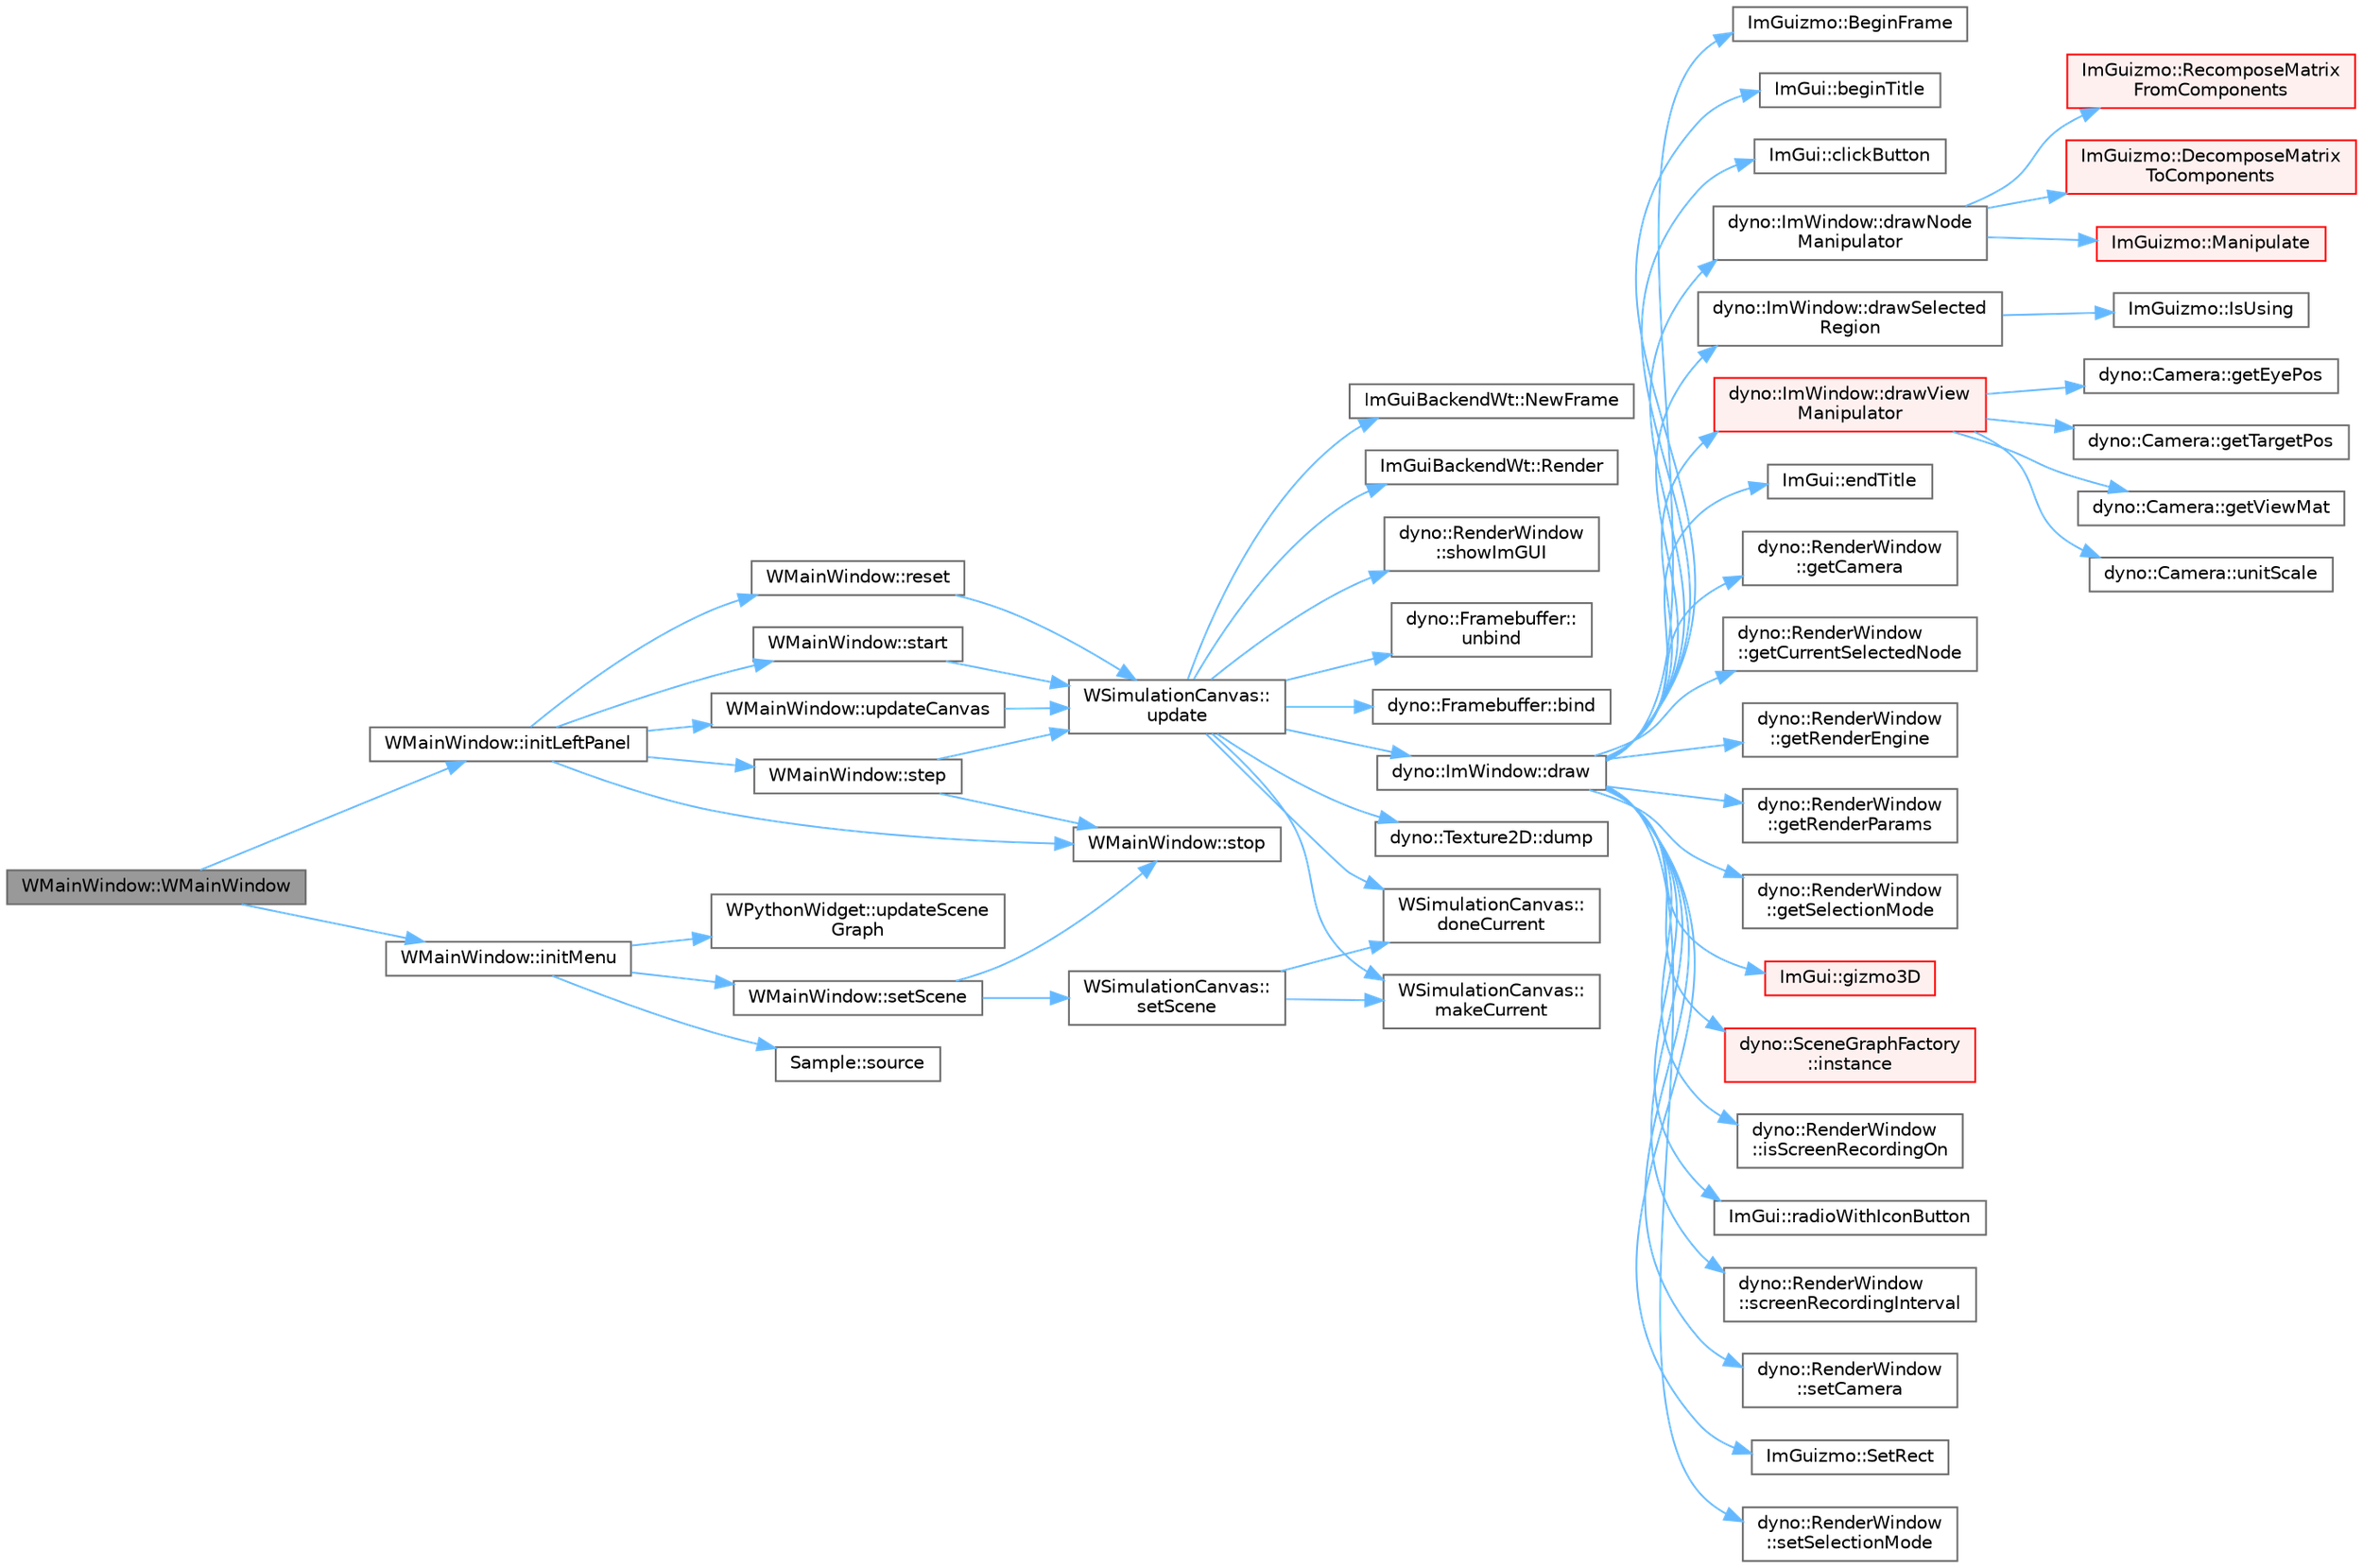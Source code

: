 digraph "WMainWindow::WMainWindow"
{
 // LATEX_PDF_SIZE
  bgcolor="transparent";
  edge [fontname=Helvetica,fontsize=10,labelfontname=Helvetica,labelfontsize=10];
  node [fontname=Helvetica,fontsize=10,shape=box,height=0.2,width=0.4];
  rankdir="LR";
  Node1 [id="Node000001",label="WMainWindow::WMainWindow",height=0.2,width=0.4,color="gray40", fillcolor="grey60", style="filled", fontcolor="black",tooltip=" "];
  Node1 -> Node2 [id="edge1_Node000001_Node000002",color="steelblue1",style="solid",tooltip=" "];
  Node2 [id="Node000002",label="WMainWindow::initLeftPanel",height=0.2,width=0.4,color="grey40", fillcolor="white", style="filled",URL="$class_w_main_window.html#ab9eac61256921bae2858f7ce9ad73a4f",tooltip=" "];
  Node2 -> Node3 [id="edge2_Node000002_Node000003",color="steelblue1",style="solid",tooltip=" "];
  Node3 [id="Node000003",label="WMainWindow::reset",height=0.2,width=0.4,color="grey40", fillcolor="white", style="filled",URL="$class_w_main_window.html#afb94556b68df6a356fd6998665c82bbc",tooltip=" "];
  Node3 -> Node4 [id="edge3_Node000003_Node000004",color="steelblue1",style="solid",tooltip=" "];
  Node4 [id="Node000004",label="WSimulationCanvas::\lupdate",height=0.2,width=0.4,color="grey40", fillcolor="white", style="filled",URL="$class_w_simulation_canvas.html#af330bd93a0dc5ced223cf07561b2374d",tooltip=" "];
  Node4 -> Node5 [id="edge4_Node000004_Node000005",color="steelblue1",style="solid",tooltip=" "];
  Node5 [id="Node000005",label="dyno::Framebuffer::bind",height=0.2,width=0.4,color="grey40", fillcolor="white", style="filled",URL="$classdyno_1_1_framebuffer.html#a8a33e123f1b48f2184b34063340ed269",tooltip=" "];
  Node4 -> Node6 [id="edge5_Node000004_Node000006",color="steelblue1",style="solid",tooltip=" "];
  Node6 [id="Node000006",label="WSimulationCanvas::\ldoneCurrent",height=0.2,width=0.4,color="grey40", fillcolor="white", style="filled",URL="$class_w_simulation_canvas.html#a093d044a20107c8e7d78417914fdef49",tooltip=" "];
  Node4 -> Node7 [id="edge6_Node000004_Node000007",color="steelblue1",style="solid",tooltip=" "];
  Node7 [id="Node000007",label="dyno::ImWindow::draw",height=0.2,width=0.4,color="grey40", fillcolor="white", style="filled",URL="$classdyno_1_1_im_window.html#a5075b54a2c06c5ca3ba633b3388cd836",tooltip=" "];
  Node7 -> Node8 [id="edge7_Node000007_Node000008",color="steelblue1",style="solid",tooltip=" "];
  Node8 [id="Node000008",label="ImGuizmo::BeginFrame",height=0.2,width=0.4,color="grey40", fillcolor="white", style="filled",URL="$namespace_im_guizmo.html#ac1b7d4b10f60001f23e82106e435ec7e",tooltip=" "];
  Node7 -> Node9 [id="edge8_Node000007_Node000009",color="steelblue1",style="solid",tooltip=" "];
  Node9 [id="Node000009",label="ImGui::beginTitle",height=0.2,width=0.4,color="grey40", fillcolor="white", style="filled",URL="$namespace_im_gui.html#a7287596499e78278f1229c1e2c82a67e",tooltip=" "];
  Node7 -> Node10 [id="edge9_Node000007_Node000010",color="steelblue1",style="solid",tooltip=" "];
  Node10 [id="Node000010",label="ImGui::clickButton",height=0.2,width=0.4,color="grey40", fillcolor="white", style="filled",URL="$namespace_im_gui.html#a2848670112c6c4cc23649b929cd0710c",tooltip=" "];
  Node7 -> Node11 [id="edge10_Node000007_Node000011",color="steelblue1",style="solid",tooltip=" "];
  Node11 [id="Node000011",label="dyno::ImWindow::drawNode\lManipulator",height=0.2,width=0.4,color="grey40", fillcolor="white", style="filled",URL="$classdyno_1_1_im_window.html#a5b2a03ba29b741b490e0753b065dbf26",tooltip=" "];
  Node11 -> Node12 [id="edge11_Node000011_Node000012",color="steelblue1",style="solid",tooltip=" "];
  Node12 [id="Node000012",label="ImGuizmo::DecomposeMatrix\lToComponents",height=0.2,width=0.4,color="red", fillcolor="#FFF0F0", style="filled",URL="$namespace_im_guizmo.html#ac1df64320a50430712330cc46532b63d",tooltip=" "];
  Node11 -> Node15 [id="edge12_Node000011_Node000015",color="steelblue1",style="solid",tooltip=" "];
  Node15 [id="Node000015",label="ImGuizmo::Manipulate",height=0.2,width=0.4,color="red", fillcolor="#FFF0F0", style="filled",URL="$namespace_im_guizmo.html#a35055a3a0899598ad1ef1785d0539175",tooltip=" "];
  Node11 -> Node68 [id="edge13_Node000011_Node000068",color="steelblue1",style="solid",tooltip=" "];
  Node68 [id="Node000068",label="ImGuizmo::RecomposeMatrix\lFromComponents",height=0.2,width=0.4,color="red", fillcolor="#FFF0F0", style="filled",URL="$namespace_im_guizmo.html#ac351a2297e059fc4f328cfae81fab40e",tooltip=" "];
  Node7 -> Node69 [id="edge14_Node000007_Node000069",color="steelblue1",style="solid",tooltip=" "];
  Node69 [id="Node000069",label="dyno::ImWindow::drawSelected\lRegion",height=0.2,width=0.4,color="grey40", fillcolor="white", style="filled",URL="$classdyno_1_1_im_window.html#a77757b108158cb8c79ea4e1e89cac38c",tooltip=" "];
  Node69 -> Node70 [id="edge15_Node000069_Node000070",color="steelblue1",style="solid",tooltip=" "];
  Node70 [id="Node000070",label="ImGuizmo::IsUsing",height=0.2,width=0.4,color="grey40", fillcolor="white", style="filled",URL="$namespace_im_guizmo.html#a6b0a6adccca17028e6d3eb9cd8cbc3ae",tooltip=" "];
  Node7 -> Node71 [id="edge16_Node000007_Node000071",color="steelblue1",style="solid",tooltip=" "];
  Node71 [id="Node000071",label="dyno::ImWindow::drawView\lManipulator",height=0.2,width=0.4,color="red", fillcolor="#FFF0F0", style="filled",URL="$classdyno_1_1_im_window.html#a3dfef0ee020cf48269264cbab54e6364",tooltip=" "];
  Node71 -> Node72 [id="edge17_Node000071_Node000072",color="steelblue1",style="solid",tooltip=" "];
  Node72 [id="Node000072",label="dyno::Camera::getEyePos",height=0.2,width=0.4,color="grey40", fillcolor="white", style="filled",URL="$classdyno_1_1_camera.html#aff778aab7397bfe1db30bbc40faa2b31",tooltip=" "];
  Node71 -> Node73 [id="edge18_Node000071_Node000073",color="steelblue1",style="solid",tooltip=" "];
  Node73 [id="Node000073",label="dyno::Camera::getTargetPos",height=0.2,width=0.4,color="grey40", fillcolor="white", style="filled",URL="$classdyno_1_1_camera.html#a7d47dafb052f58e590852f81b4732df5",tooltip=" "];
  Node71 -> Node74 [id="edge19_Node000071_Node000074",color="steelblue1",style="solid",tooltip=" "];
  Node74 [id="Node000074",label="dyno::Camera::getViewMat",height=0.2,width=0.4,color="grey40", fillcolor="white", style="filled",URL="$classdyno_1_1_camera.html#ace9efab63c496cb52dbd599883b08f0f",tooltip=" "];
  Node71 -> Node75 [id="edge20_Node000071_Node000075",color="steelblue1",style="solid",tooltip=" "];
  Node75 [id="Node000075",label="dyno::Camera::unitScale",height=0.2,width=0.4,color="grey40", fillcolor="white", style="filled",URL="$classdyno_1_1_camera.html#a2c111061d34aeae461b026173ea2cbbb",tooltip=" "];
  Node7 -> Node84 [id="edge21_Node000007_Node000084",color="steelblue1",style="solid",tooltip=" "];
  Node84 [id="Node000084",label="ImGui::endTitle",height=0.2,width=0.4,color="grey40", fillcolor="white", style="filled",URL="$namespace_im_gui.html#a84e7b214c14a6ef9dae6218fb03cf647",tooltip=" "];
  Node7 -> Node85 [id="edge22_Node000007_Node000085",color="steelblue1",style="solid",tooltip=" "];
  Node85 [id="Node000085",label="dyno::RenderWindow\l::getCamera",height=0.2,width=0.4,color="grey40", fillcolor="white", style="filled",URL="$classdyno_1_1_render_window.html#a1dc3aef8594650078ec0e4cc330571cc",tooltip=" "];
  Node7 -> Node86 [id="edge23_Node000007_Node000086",color="steelblue1",style="solid",tooltip=" "];
  Node86 [id="Node000086",label="dyno::RenderWindow\l::getCurrentSelectedNode",height=0.2,width=0.4,color="grey40", fillcolor="white", style="filled",URL="$classdyno_1_1_render_window.html#adf00c6c502c464e3353cc359537ac46e",tooltip=" "];
  Node7 -> Node87 [id="edge24_Node000007_Node000087",color="steelblue1",style="solid",tooltip=" "];
  Node87 [id="Node000087",label="dyno::RenderWindow\l::getRenderEngine",height=0.2,width=0.4,color="grey40", fillcolor="white", style="filled",URL="$classdyno_1_1_render_window.html#a3975b0b99476e15f0021ed78764315bf",tooltip=" "];
  Node7 -> Node88 [id="edge25_Node000007_Node000088",color="steelblue1",style="solid",tooltip=" "];
  Node88 [id="Node000088",label="dyno::RenderWindow\l::getRenderParams",height=0.2,width=0.4,color="grey40", fillcolor="white", style="filled",URL="$classdyno_1_1_render_window.html#a34924278889f38f9af141a6a992e167a",tooltip=" "];
  Node7 -> Node89 [id="edge26_Node000007_Node000089",color="steelblue1",style="solid",tooltip=" "];
  Node89 [id="Node000089",label="dyno::RenderWindow\l::getSelectionMode",height=0.2,width=0.4,color="grey40", fillcolor="white", style="filled",URL="$classdyno_1_1_render_window.html#a57f1b2c0a9a413e5b5182a2d77176227",tooltip=" "];
  Node7 -> Node90 [id="edge27_Node000007_Node000090",color="steelblue1",style="solid",tooltip=" "];
  Node90 [id="Node000090",label="ImGui::gizmo3D",height=0.2,width=0.4,color="red", fillcolor="#FFF0F0", style="filled",URL="$namespace_im_gui.html#a90c2cd6c4e407679a6fb59114728de1b",tooltip=" "];
  Node7 -> Node119 [id="edge28_Node000007_Node000119",color="steelblue1",style="solid",tooltip=" "];
  Node119 [id="Node000119",label="dyno::SceneGraphFactory\l::instance",height=0.2,width=0.4,color="red", fillcolor="#FFF0F0", style="filled",URL="$classdyno_1_1_scene_graph_factory.html#a734602c4eaa53d89bd0293015383677b",tooltip=" "];
  Node7 -> Node121 [id="edge29_Node000007_Node000121",color="steelblue1",style="solid",tooltip=" "];
  Node121 [id="Node000121",label="dyno::RenderWindow\l::isScreenRecordingOn",height=0.2,width=0.4,color="grey40", fillcolor="white", style="filled",URL="$classdyno_1_1_render_window.html#a985364fef73047cc171bcfc195784613",tooltip=" "];
  Node7 -> Node122 [id="edge30_Node000007_Node000122",color="steelblue1",style="solid",tooltip=" "];
  Node122 [id="Node000122",label="ImGui::radioWithIconButton",height=0.2,width=0.4,color="grey40", fillcolor="white", style="filled",URL="$namespace_im_gui.html#ada1bc9f103503618f2911e456e6d7698",tooltip=" "];
  Node7 -> Node123 [id="edge31_Node000007_Node000123",color="steelblue1",style="solid",tooltip=" "];
  Node123 [id="Node000123",label="dyno::RenderWindow\l::screenRecordingInterval",height=0.2,width=0.4,color="grey40", fillcolor="white", style="filled",URL="$classdyno_1_1_render_window.html#a85aa5372f46ee4d5afbbca8061eaad8d",tooltip=" "];
  Node7 -> Node124 [id="edge32_Node000007_Node000124",color="steelblue1",style="solid",tooltip=" "];
  Node124 [id="Node000124",label="dyno::RenderWindow\l::setCamera",height=0.2,width=0.4,color="grey40", fillcolor="white", style="filled",URL="$classdyno_1_1_render_window.html#a0fbc75659fc81019a64e698dc52623e1",tooltip=" "];
  Node7 -> Node125 [id="edge33_Node000007_Node000125",color="steelblue1",style="solid",tooltip=" "];
  Node125 [id="Node000125",label="ImGuizmo::SetRect",height=0.2,width=0.4,color="grey40", fillcolor="white", style="filled",URL="$namespace_im_guizmo.html#a0f9387ed028da8471a2dae71f0779e79",tooltip=" "];
  Node7 -> Node126 [id="edge34_Node000007_Node000126",color="steelblue1",style="solid",tooltip=" "];
  Node126 [id="Node000126",label="dyno::RenderWindow\l::setSelectionMode",height=0.2,width=0.4,color="grey40", fillcolor="white", style="filled",URL="$classdyno_1_1_render_window.html#af83a5dd81ed51c380e91b86b557da3b8",tooltip=" "];
  Node4 -> Node127 [id="edge35_Node000004_Node000127",color="steelblue1",style="solid",tooltip=" "];
  Node127 [id="Node000127",label="dyno::Texture2D::dump",height=0.2,width=0.4,color="grey40", fillcolor="white", style="filled",URL="$classdyno_1_1_texture2_d.html#a680fd462b40e719b63b30cf97f808582",tooltip=" "];
  Node4 -> Node128 [id="edge36_Node000004_Node000128",color="steelblue1",style="solid",tooltip=" "];
  Node128 [id="Node000128",label="WSimulationCanvas::\lmakeCurrent",height=0.2,width=0.4,color="grey40", fillcolor="white", style="filled",URL="$class_w_simulation_canvas.html#a7fb0546b70b614547ec2a54389e56348",tooltip=" "];
  Node4 -> Node129 [id="edge37_Node000004_Node000129",color="steelblue1",style="solid",tooltip=" "];
  Node129 [id="Node000129",label="ImGuiBackendWt::NewFrame",height=0.2,width=0.4,color="grey40", fillcolor="white", style="filled",URL="$class_im_gui_backend_wt.html#af5493f75cd96c3a530c23a58594a7770",tooltip=" "];
  Node4 -> Node130 [id="edge38_Node000004_Node000130",color="steelblue1",style="solid",tooltip=" "];
  Node130 [id="Node000130",label="ImGuiBackendWt::Render",height=0.2,width=0.4,color="grey40", fillcolor="white", style="filled",URL="$class_im_gui_backend_wt.html#a00832a5ac0d74cc9470d867e711411a3",tooltip=" "];
  Node4 -> Node131 [id="edge39_Node000004_Node000131",color="steelblue1",style="solid",tooltip=" "];
  Node131 [id="Node000131",label="dyno::RenderWindow\l::showImGUI",height=0.2,width=0.4,color="grey40", fillcolor="white", style="filled",URL="$classdyno_1_1_render_window.html#a23234e53446a811d0489fdb44e91cefa",tooltip=" "];
  Node4 -> Node132 [id="edge40_Node000004_Node000132",color="steelblue1",style="solid",tooltip=" "];
  Node132 [id="Node000132",label="dyno::Framebuffer::\lunbind",height=0.2,width=0.4,color="grey40", fillcolor="white", style="filled",URL="$classdyno_1_1_framebuffer.html#ab911f29ea93b3e219c4c076851a42827",tooltip=" "];
  Node2 -> Node133 [id="edge41_Node000002_Node000133",color="steelblue1",style="solid",tooltip=" "];
  Node133 [id="Node000133",label="WMainWindow::start",height=0.2,width=0.4,color="grey40", fillcolor="white", style="filled",URL="$class_w_main_window.html#adafeb33ccab943e1d587c9dc64ddae76",tooltip=" "];
  Node133 -> Node4 [id="edge42_Node000133_Node000004",color="steelblue1",style="solid",tooltip=" "];
  Node2 -> Node134 [id="edge43_Node000002_Node000134",color="steelblue1",style="solid",tooltip=" "];
  Node134 [id="Node000134",label="WMainWindow::step",height=0.2,width=0.4,color="grey40", fillcolor="white", style="filled",URL="$class_w_main_window.html#ae5389adf709fa3230dcf7aa43bf74a01",tooltip=" "];
  Node134 -> Node135 [id="edge44_Node000134_Node000135",color="steelblue1",style="solid",tooltip=" "];
  Node135 [id="Node000135",label="WMainWindow::stop",height=0.2,width=0.4,color="grey40", fillcolor="white", style="filled",URL="$class_w_main_window.html#add2c55f7c6135bbdb771cd64a57ab624",tooltip=" "];
  Node134 -> Node4 [id="edge45_Node000134_Node000004",color="steelblue1",style="solid",tooltip=" "];
  Node2 -> Node135 [id="edge46_Node000002_Node000135",color="steelblue1",style="solid",tooltip=" "];
  Node2 -> Node136 [id="edge47_Node000002_Node000136",color="steelblue1",style="solid",tooltip=" "];
  Node136 [id="Node000136",label="WMainWindow::updateCanvas",height=0.2,width=0.4,color="grey40", fillcolor="white", style="filled",URL="$class_w_main_window.html#a3e995652908583d59f639405372af006",tooltip=" "];
  Node136 -> Node4 [id="edge48_Node000136_Node000004",color="steelblue1",style="solid",tooltip=" "];
  Node1 -> Node137 [id="edge49_Node000001_Node000137",color="steelblue1",style="solid",tooltip=" "];
  Node137 [id="Node000137",label="WMainWindow::initMenu",height=0.2,width=0.4,color="grey40", fillcolor="white", style="filled",URL="$class_w_main_window.html#a7341f8de72ede8022b0b353e11df0bba",tooltip=" "];
  Node137 -> Node138 [id="edge50_Node000137_Node000138",color="steelblue1",style="solid",tooltip=" "];
  Node138 [id="Node000138",label="WMainWindow::setScene",height=0.2,width=0.4,color="grey40", fillcolor="white", style="filled",URL="$class_w_main_window.html#ad8053a1dedb250abd4e9a87dca2f3e9c",tooltip=" "];
  Node138 -> Node139 [id="edge51_Node000138_Node000139",color="steelblue1",style="solid",tooltip=" "];
  Node139 [id="Node000139",label="WSimulationCanvas::\lsetScene",height=0.2,width=0.4,color="grey40", fillcolor="white", style="filled",URL="$class_w_simulation_canvas.html#ae7f226a3fb241bbdf31f6a6aa37aa491",tooltip=" "];
  Node139 -> Node6 [id="edge52_Node000139_Node000006",color="steelblue1",style="solid",tooltip=" "];
  Node139 -> Node128 [id="edge53_Node000139_Node000128",color="steelblue1",style="solid",tooltip=" "];
  Node138 -> Node135 [id="edge54_Node000138_Node000135",color="steelblue1",style="solid",tooltip=" "];
  Node137 -> Node140 [id="edge55_Node000137_Node000140",color="steelblue1",style="solid",tooltip=" "];
  Node140 [id="Node000140",label="Sample::source",height=0.2,width=0.4,color="grey40", fillcolor="white", style="filled",URL="$class_sample.html#ab88c30eddadea3e774f7705ba45b1c0b",tooltip=" "];
  Node137 -> Node141 [id="edge56_Node000137_Node000141",color="steelblue1",style="solid",tooltip=" "];
  Node141 [id="Node000141",label="WPythonWidget::updateScene\lGraph",height=0.2,width=0.4,color="grey40", fillcolor="white", style="filled",URL="$class_w_python_widget.html#a643a827b2c341878c1c52b98a90c2612",tooltip=" "];
}
